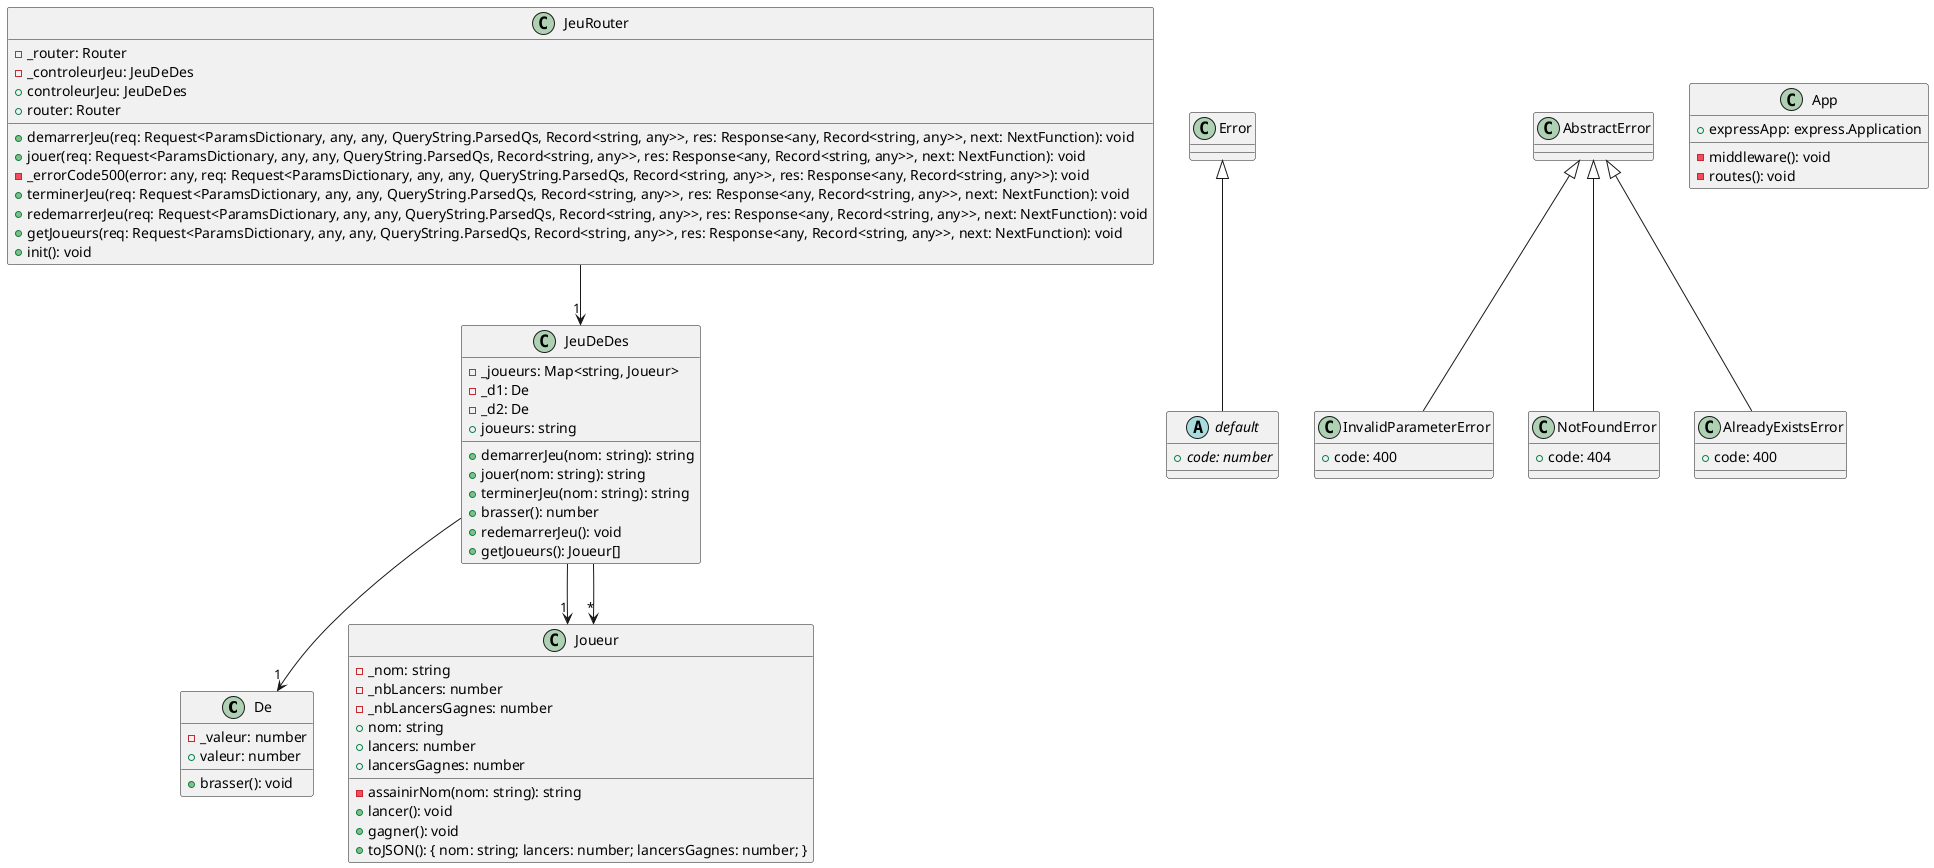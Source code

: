 @startuml Diagramme de classes logicielles 
class De {
    -_valeur: number
    +brasser(): void
    +valeur: number
}
abstract class default extends Error {
    +{abstract} code: number
}
class InvalidParameterError extends AbstractError {
    +code: 400
}
class Joueur {
    -_nom: string
    -_nbLancers: number
    -_nbLancersGagnes: number
    +nom: string
    -assainirNom(nom: string): string
    +lancers: number
    +lancersGagnes: number
    +lancer(): void
    +gagner(): void
    +toJSON(): { nom: string; lancers: number; lancersGagnes: number; }
}
class NotFoundError extends AbstractError {
    +code: 404
}
class AlreadyExistsError extends AbstractError {
    +code: 400
}
class JeuDeDes {
    -_joueurs: Map<string, Joueur>
    -_d1: De
    -_d2: De
    +demarrerJeu(nom: string): string
    +jouer(nom: string): string
    +terminerJeu(nom: string): string
    +brasser(): number
    +joueurs: string
    +redemarrerJeu(): void
    +getJoueurs(): Joueur[]
}
class JeuRouter {
    -_router: Router
    -_controleurJeu: JeuDeDes
    +controleurJeu: JeuDeDes
    +router: Router
    +demarrerJeu(req: Request<ParamsDictionary, any, any, QueryString.ParsedQs, Record<string, any>>, res: Response<any, Record<string, any>>, next: NextFunction): void
    +jouer(req: Request<ParamsDictionary, any, any, QueryString.ParsedQs, Record<string, any>>, res: Response<any, Record<string, any>>, next: NextFunction): void
    -_errorCode500(error: any, req: Request<ParamsDictionary, any, any, QueryString.ParsedQs, Record<string, any>>, res: Response<any, Record<string, any>>): void
    +terminerJeu(req: Request<ParamsDictionary, any, any, QueryString.ParsedQs, Record<string, any>>, res: Response<any, Record<string, any>>, next: NextFunction): void
    +redemarrerJeu(req: Request<ParamsDictionary, any, any, QueryString.ParsedQs, Record<string, any>>, res: Response<any, Record<string, any>>, next: NextFunction): void
    +getJoueurs(req: Request<ParamsDictionary, any, any, QueryString.ParsedQs, Record<string, any>>, res: Response<any, Record<string, any>>, next: NextFunction): void
    +init(): void
}
class App {
    +expressApp: express.Application
    -middleware(): void
    -routes(): void
}
JeuDeDes --> "1" Joueur
JeuDeDes --> "1" De
JeuDeDes --> "*" Joueur
JeuRouter --> "1" JeuDeDes
@enduml